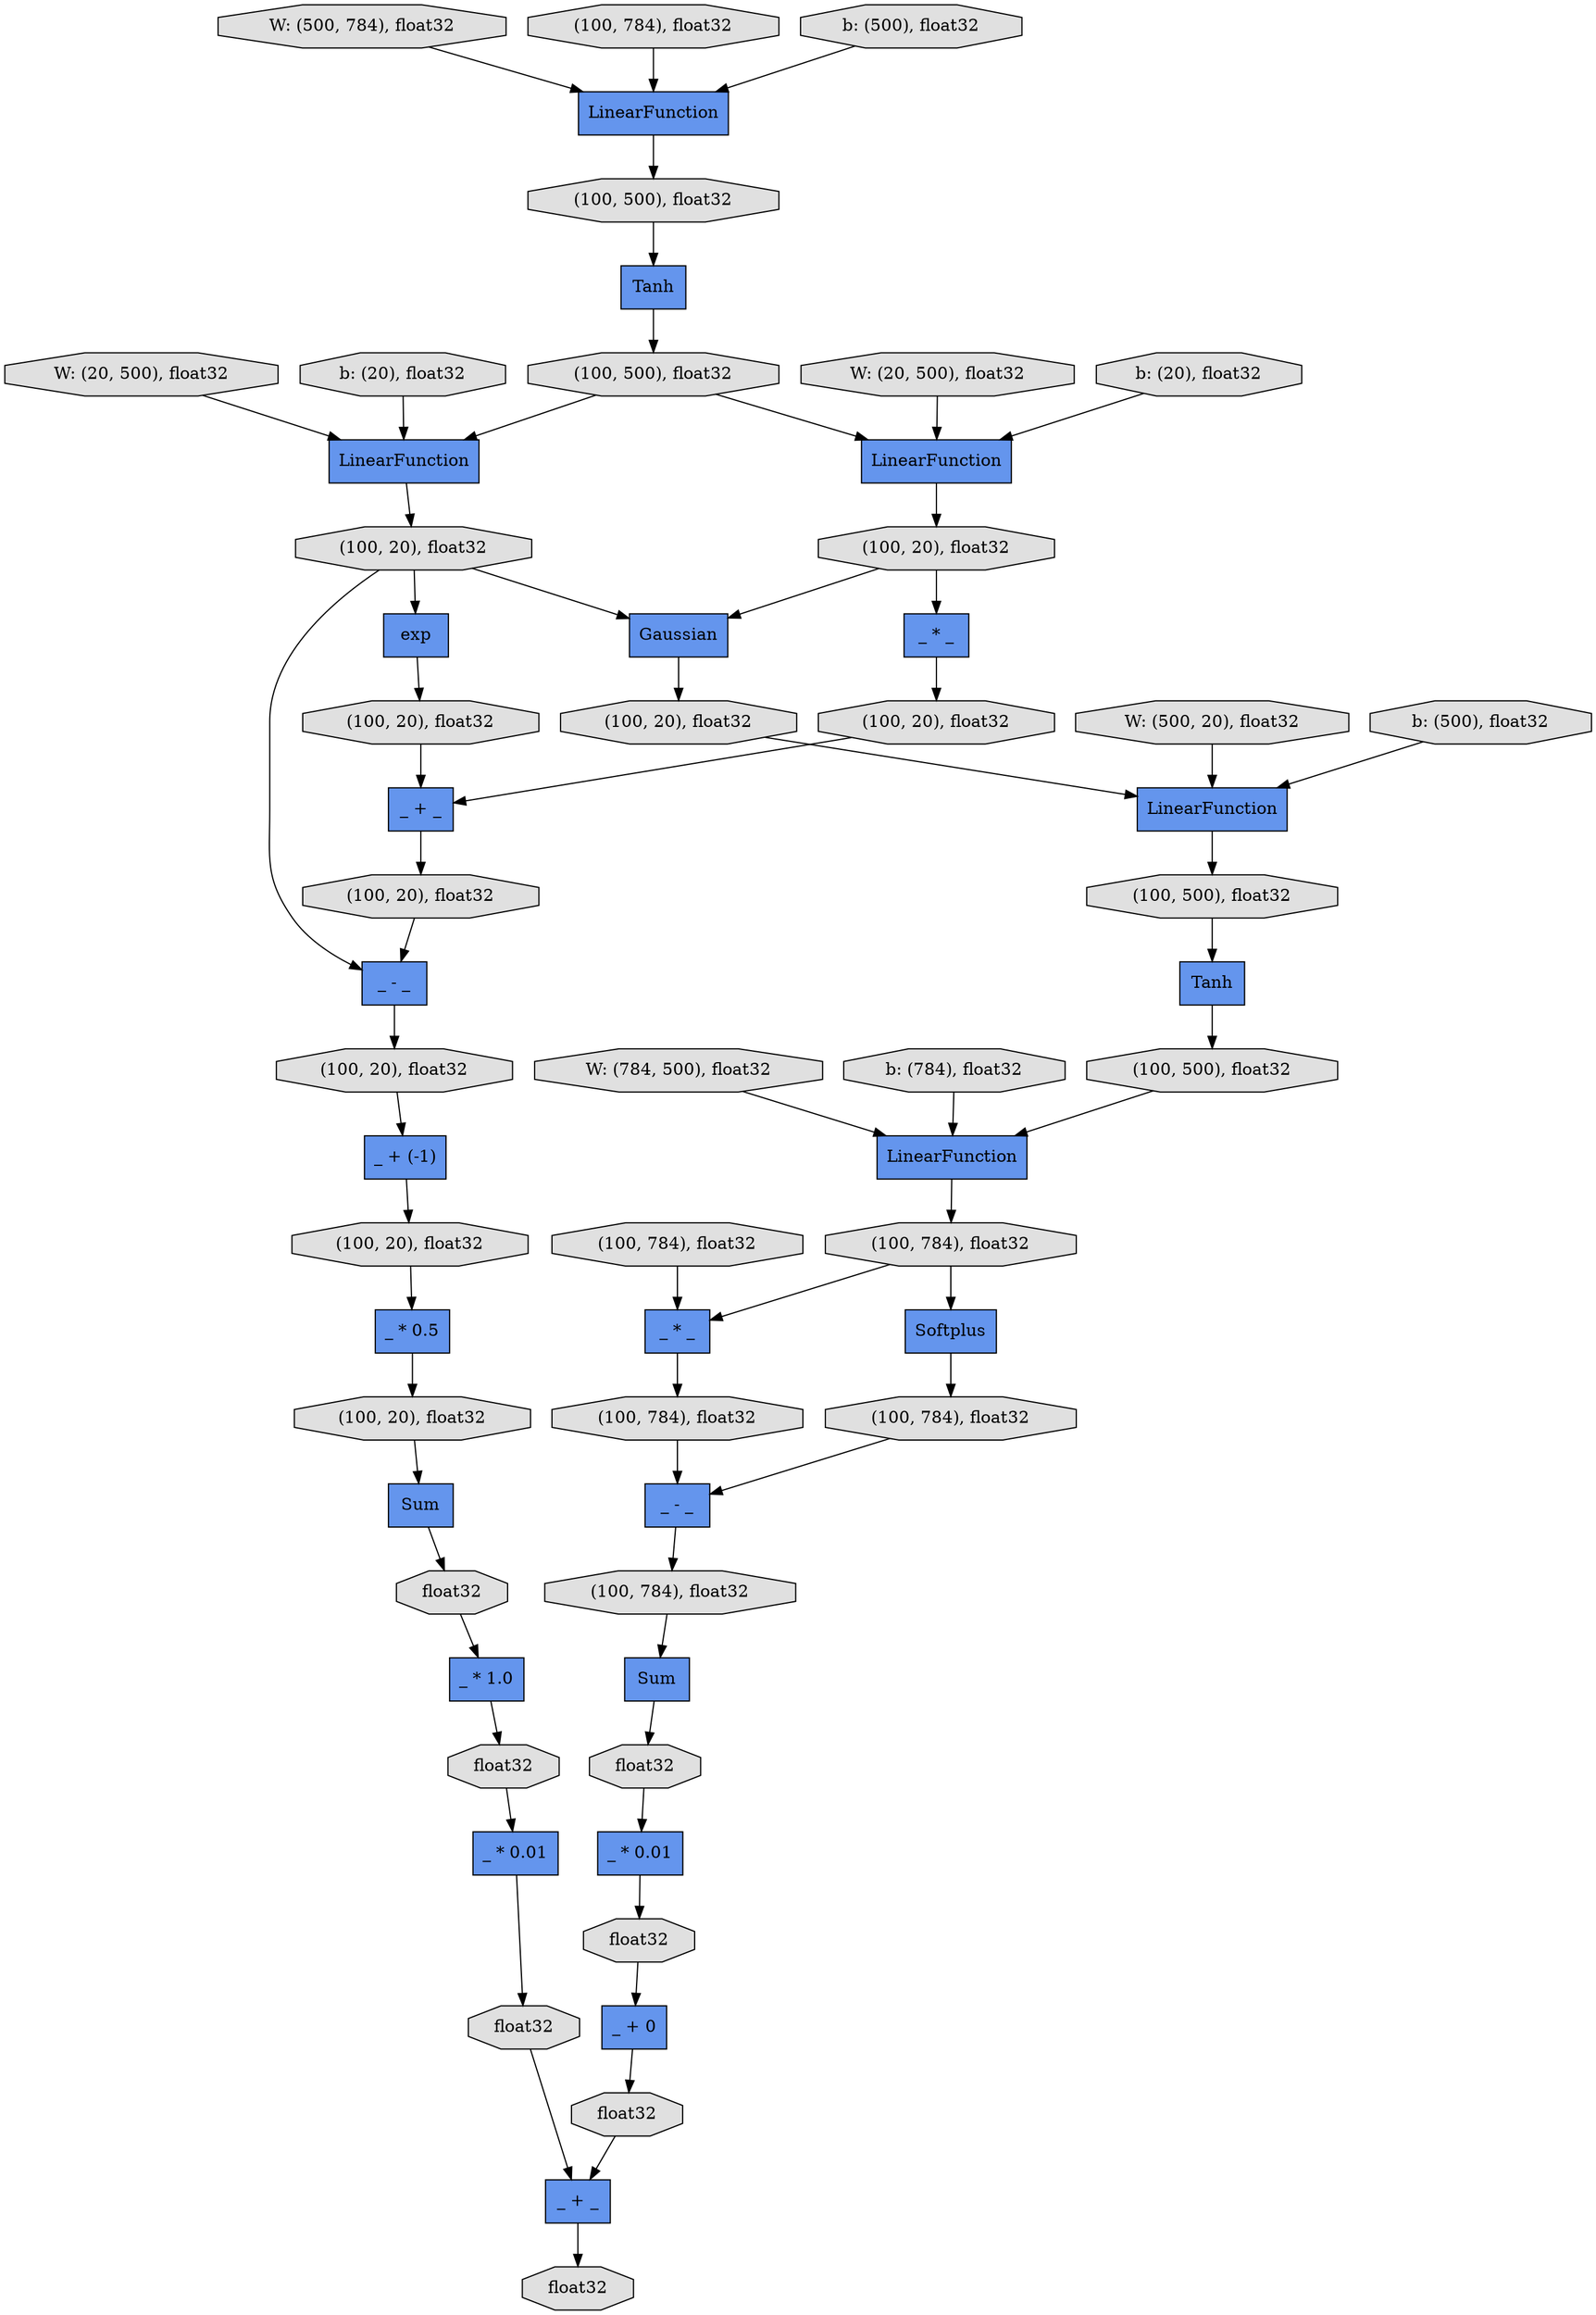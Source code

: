 digraph graphname{rankdir=TB;139647761274920 [label="_ - _",shape="record",fillcolor="#6495ED",style="filled"];139647761272904 [label="_ * 0.01",shape="record",fillcolor="#6495ED",style="filled"];139647763109984 [label="b: (20), float32",shape="octagon",fillcolor="#E0E0E0",style="filled"];139648041019488 [label="W: (500, 784), float32",shape="octagon",fillcolor="#E0E0E0",style="filled"];139647761275032 [label="_ + (-1)",shape="record",fillcolor="#6495ED",style="filled"];139647761273072 [label="(100, 784), float32",shape="octagon",fillcolor="#E0E0E0",style="filled"];139647761275144 [label="(100, 20), float32",shape="octagon",fillcolor="#E0E0E0",style="filled"];139647761273128 [label="Sum",shape="record",fillcolor="#6495ED",style="filled"];139647763108192 [label="W: (500, 20), float32",shape="octagon",fillcolor="#E0E0E0",style="filled"];139647763147128 [label="LinearFunction",shape="record",fillcolor="#6495ED",style="filled"];139647761273240 [label="(100, 784), float32",shape="octagon",fillcolor="#E0E0E0",style="filled"];139647761275312 [label="_ * 0.5",shape="record",fillcolor="#6495ED",style="filled"];139647763110320 [label="b: (500), float32",shape="octagon",fillcolor="#E0E0E0",style="filled"];139647761273296 [label="_ * _",shape="record",fillcolor="#6495ED",style="filled"];139647763147184 [label="Tanh",shape="record",fillcolor="#6495ED",style="filled"];139647763147240 [label="(100, 784), float32",shape="octagon",fillcolor="#E0E0E0",style="filled"];139647761275424 [label="(100, 20), float32",shape="octagon",fillcolor="#E0E0E0",style="filled"];139647763147296 [label="LinearFunction",shape="record",fillcolor="#6495ED",style="filled"];139647761273408 [label="_ - _",shape="record",fillcolor="#6495ED",style="filled"];139647763147352 [label="(100, 500), float32",shape="octagon",fillcolor="#E0E0E0",style="filled"];139647761273464 [label="(100, 784), float32",shape="octagon",fillcolor="#E0E0E0",style="filled"];139647761275536 [label="Sum",shape="record",fillcolor="#6495ED",style="filled"];139647763147408 [label="LinearFunction",shape="record",fillcolor="#6495ED",style="filled"];139647761273520 [label="_ + 0",shape="record",fillcolor="#6495ED",style="filled"];139647763147464 [label="Gaussian",shape="record",fillcolor="#6495ED",style="filled"];139647761275648 [label="(100, 20), float32",shape="octagon",fillcolor="#E0E0E0",style="filled"];139647763110656 [label="W: (784, 500), float32",shape="octagon",fillcolor="#E0E0E0",style="filled"];139647761273632 [label="(100, 784), float32",shape="octagon",fillcolor="#E0E0E0",style="filled"];139647761275704 [label="_ * 1.0",shape="record",fillcolor="#6495ED",style="filled"];139647763147576 [label="(100, 20), float32",shape="octagon",fillcolor="#E0E0E0",style="filled"];139647761273688 [label="float32",shape="octagon",fillcolor="#E0E0E0",style="filled"];139647763147520 [label="(100, 500), float32",shape="octagon",fillcolor="#E0E0E0",style="filled"];139647761275816 [label="(100, 20), float32",shape="octagon",fillcolor="#E0E0E0",style="filled"];139647763147744 [label="LinearFunction",shape="record",fillcolor="#6495ED",style="filled"];139647761275928 [label="_ * 0.01",shape="record",fillcolor="#6495ED",style="filled"];139647761273912 [label="(100, 784), float32",shape="octagon",fillcolor="#E0E0E0",style="filled"];139647761275984 [label="float32",shape="octagon",fillcolor="#E0E0E0",style="filled"];139647763110992 [label="b: (784), float32",shape="octagon",fillcolor="#E0E0E0",style="filled"];139647765720144 [label="b: (20), float32",shape="octagon",fillcolor="#E0E0E0",style="filled"];139647761274024 [label="exp",shape="record",fillcolor="#6495ED",style="filled"];139647761276096 [label="float32",shape="octagon",fillcolor="#E0E0E0",style="filled"];139647763147968 [label="(100, 20), float32",shape="octagon",fillcolor="#E0E0E0",style="filled"];139647761274136 [label="float32",shape="octagon",fillcolor="#E0E0E0",style="filled"];139647761276320 [label="float32",shape="octagon",fillcolor="#E0E0E0",style="filled"];139647763148192 [label="(100, 20), float32",shape="octagon",fillcolor="#E0E0E0",style="filled"];139647763109312 [label="b: (500), float32",shape="octagon",fillcolor="#E0E0E0",style="filled"];139647761274360 [label="float32",shape="octagon",fillcolor="#E0E0E0",style="filled"];139647763148304 [label="Tanh",shape="record",fillcolor="#6495ED",style="filled"];139647761276488 [label="float32",shape="octagon",fillcolor="#E0E0E0",style="filled"];139647761274472 [label="_ + _",shape="record",fillcolor="#6495ED",style="filled"];139647763148416 [label="LinearFunction",shape="record",fillcolor="#6495ED",style="filled"];139647761274528 [label="(100, 20), float32",shape="octagon",fillcolor="#E0E0E0",style="filled"];139647765720760 [label="W: (20, 500), float32",shape="octagon",fillcolor="#E0E0E0",style="filled"];139647763148528 [label="(100, 500), float32",shape="octagon",fillcolor="#E0E0E0",style="filled"];139647761274640 [label="_ * _",shape="record",fillcolor="#6495ED",style="filled"];139647763109648 [label="W: (20, 500), float32",shape="octagon",fillcolor="#E0E0E0",style="filled"];139647763148640 [label="Softplus",shape="record",fillcolor="#6495ED",style="filled"];139647761274752 [label="_ + _",shape="record",fillcolor="#6495ED",style="filled"];139647763148752 [label="(100, 500), float32",shape="octagon",fillcolor="#E0E0E0",style="filled"];139647761274864 [label="(100, 20), float32",shape="octagon",fillcolor="#E0E0E0",style="filled"];139647761274472 -> 139647761276488;139647763147128 -> 139647763147352;139647761276096 -> 139647761275928;139647761273296 -> 139647761273632;139647761273240 -> 139647761273408;139647761274024 -> 139647761274528;139647761275928 -> 139647761276320;139647761273520 -> 139647761274360;139647763147576 -> 139647761274640;139647765720760 -> 139647763147408;139647761275144 -> 139647761274920;139647761275816 -> 139647761275536;139647761274640 -> 139647761274864;139647763147184 -> 139647763147520;139647761275648 -> 139647761275312;139647761274864 -> 139647761274752;139647761274920 -> 139647761275424;139647763147352 -> 139647763147184;139647763148416 -> 139647761273072;139647763108192 -> 139647763147744;139647765720144 -> 139647763147408;139647761272904 -> 139647761274136;139647763147240 -> 139647763147128;139647761275984 -> 139647761275704;139647763109648 -> 139647763147296;139647761273912 -> 139647761273128;139647763147968 -> 139647761274024;139647761273128 -> 139647761273688;139647761273464 -> 139647761273296;139647763148640 -> 139647761273240;139647761275424 -> 139647761275032;139647763147520 -> 139647763147408;139647763147464 -> 139647763148192;139647761274136 -> 139647761273520;139647761274752 -> 139647761275144;139647761273632 -> 139647761273408;139647763147520 -> 139647763147296;139647763148528 -> 139647763148304;139647761274528 -> 139647761274752;139647761273072 -> 139647761273296;139647761275704 -> 139647761276096;139648041019488 -> 139647763147128;139647761273408 -> 139647761273912;139647763110320 -> 139647763147744;139647761275536 -> 139647761275984;139647763148304 -> 139647763148752;139647763147408 -> 139647763147968;139647763147968 -> 139647761274920;139647761274360 -> 139647761274472;139647761275312 -> 139647761275816;139647761273072 -> 139647763148640;139647763147744 -> 139647763148528;139647763148752 -> 139647763148416;139647763147296 -> 139647763147576;139647763109312 -> 139647763147128;139647763110656 -> 139647763148416;139647763147968 -> 139647763147464;139647761273688 -> 139647761272904;139647761275032 -> 139647761275648;139647763148192 -> 139647763147744;139647763147576 -> 139647763147464;139647763109984 -> 139647763147296;139647761276320 -> 139647761274472;139647763110992 -> 139647763148416;}